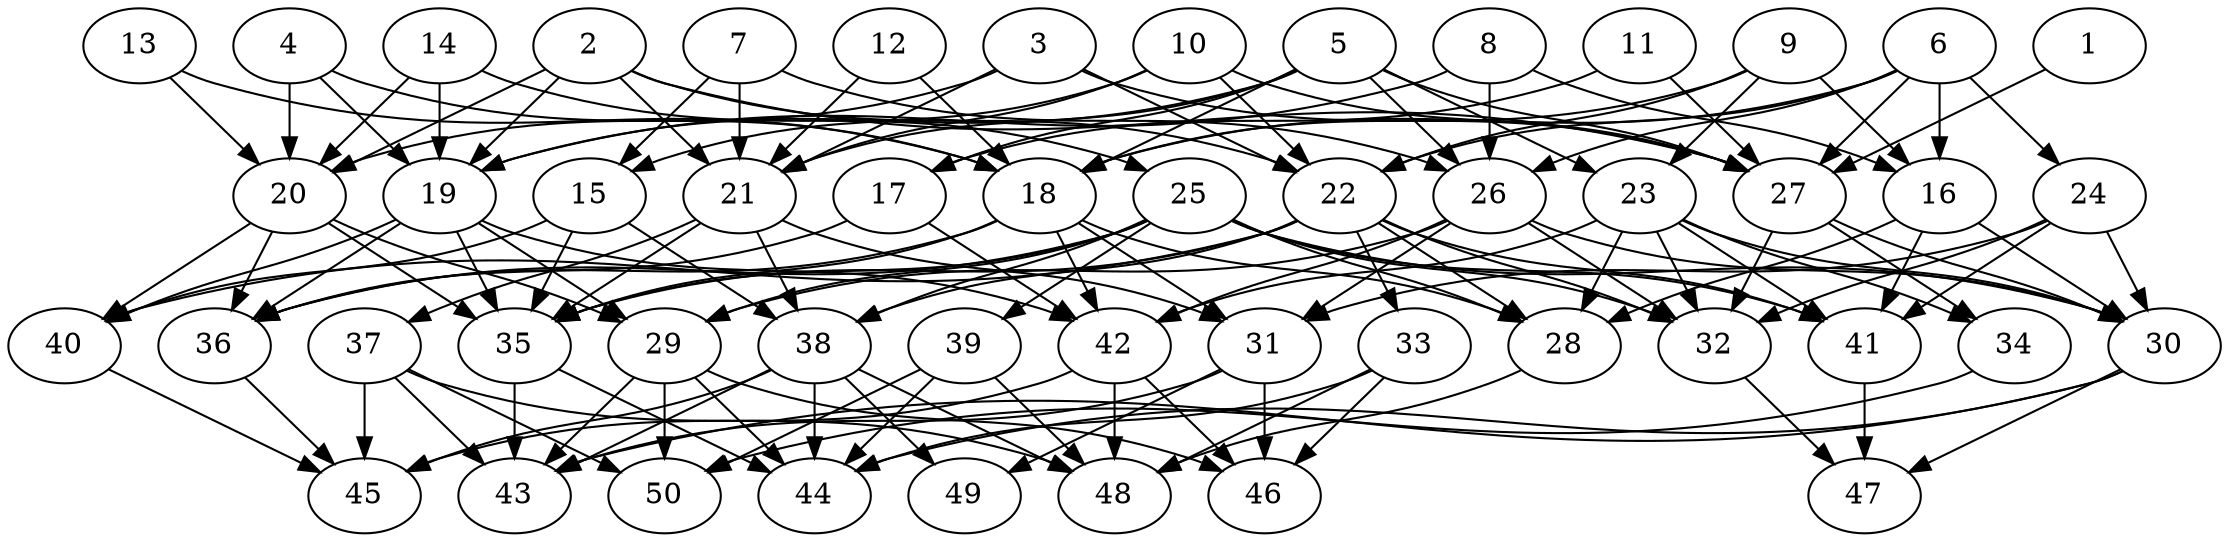 // DAG automatically generated by daggen at Thu Oct  3 14:07:57 2019
// ./daggen --dot -n 50 --ccr 0.4 --fat 0.7 --regular 0.9 --density 0.5 --mindata 5242880 --maxdata 52428800 
digraph G {
  1 [size="15485440", alpha="0.01", expect_size="6194176"] 
  1 -> 27 [size ="6194176"]
  2 [size="123320320", alpha="0.08", expect_size="49328128"] 
  2 -> 19 [size ="49328128"]
  2 -> 20 [size ="49328128"]
  2 -> 21 [size ="49328128"]
  2 -> 22 [size ="49328128"]
  2 -> 27 [size ="49328128"]
  3 [size="74536960", alpha="0.17", expect_size="29814784"] 
  3 -> 20 [size ="29814784"]
  3 -> 21 [size ="29814784"]
  3 -> 22 [size ="29814784"]
  3 -> 27 [size ="29814784"]
  4 [size="25999360", alpha="0.16", expect_size="10399744"] 
  4 -> 18 [size ="10399744"]
  4 -> 19 [size ="10399744"]
  4 -> 20 [size ="10399744"]
  5 [size="25021440", alpha="0.05", expect_size="10008576"] 
  5 -> 17 [size ="10008576"]
  5 -> 18 [size ="10008576"]
  5 -> 19 [size ="10008576"]
  5 -> 21 [size ="10008576"]
  5 -> 23 [size ="10008576"]
  5 -> 26 [size ="10008576"]
  5 -> 27 [size ="10008576"]
  6 [size="14218240", alpha="0.05", expect_size="5687296"] 
  6 -> 16 [size ="5687296"]
  6 -> 18 [size ="5687296"]
  6 -> 22 [size ="5687296"]
  6 -> 24 [size ="5687296"]
  6 -> 26 [size ="5687296"]
  6 -> 27 [size ="5687296"]
  7 [size="73889280", alpha="0.16", expect_size="29555712"] 
  7 -> 15 [size ="29555712"]
  7 -> 21 [size ="29555712"]
  7 -> 26 [size ="29555712"]
  8 [size="14031360", alpha="0.03", expect_size="5612544"] 
  8 -> 16 [size ="5612544"]
  8 -> 19 [size ="5612544"]
  8 -> 26 [size ="5612544"]
  9 [size="125017600", alpha="0.17", expect_size="50007040"] 
  9 -> 16 [size ="50007040"]
  9 -> 18 [size ="50007040"]
  9 -> 22 [size ="50007040"]
  9 -> 23 [size ="50007040"]
  10 [size="28285440", alpha="0.10", expect_size="11314176"] 
  10 -> 15 [size ="11314176"]
  10 -> 21 [size ="11314176"]
  10 -> 22 [size ="11314176"]
  10 -> 27 [size ="11314176"]
  11 [size="78602240", alpha="0.19", expect_size="31440896"] 
  11 -> 17 [size ="31440896"]
  11 -> 27 [size ="31440896"]
  12 [size="84339200", alpha="0.15", expect_size="33735680"] 
  12 -> 18 [size ="33735680"]
  12 -> 21 [size ="33735680"]
  13 [size="15833600", alpha="0.07", expect_size="6333440"] 
  13 -> 18 [size ="6333440"]
  13 -> 20 [size ="6333440"]
  14 [size="113756160", alpha="0.13", expect_size="45502464"] 
  14 -> 19 [size ="45502464"]
  14 -> 20 [size ="45502464"]
  14 -> 25 [size ="45502464"]
  15 [size="87810560", alpha="0.08", expect_size="35124224"] 
  15 -> 35 [size ="35124224"]
  15 -> 38 [size ="35124224"]
  15 -> 40 [size ="35124224"]
  16 [size="114501120", alpha="0.01", expect_size="45800448"] 
  16 -> 28 [size ="45800448"]
  16 -> 30 [size ="45800448"]
  16 -> 41 [size ="45800448"]
  17 [size="27612160", alpha="0.10", expect_size="11044864"] 
  17 -> 36 [size ="11044864"]
  17 -> 42 [size ="11044864"]
  18 [size="124538880", alpha="0.05", expect_size="49815552"] 
  18 -> 28 [size ="49815552"]
  18 -> 31 [size ="49815552"]
  18 -> 35 [size ="49815552"]
  18 -> 36 [size ="49815552"]
  18 -> 42 [size ="49815552"]
  19 [size="23495680", alpha="0.18", expect_size="9398272"] 
  19 -> 29 [size ="9398272"]
  19 -> 35 [size ="9398272"]
  19 -> 36 [size ="9398272"]
  19 -> 40 [size ="9398272"]
  19 -> 42 [size ="9398272"]
  20 [size="125962240", alpha="0.12", expect_size="50384896"] 
  20 -> 29 [size ="50384896"]
  20 -> 35 [size ="50384896"]
  20 -> 36 [size ="50384896"]
  20 -> 40 [size ="50384896"]
  21 [size="65984000", alpha="0.06", expect_size="26393600"] 
  21 -> 31 [size ="26393600"]
  21 -> 35 [size ="26393600"]
  21 -> 37 [size ="26393600"]
  21 -> 38 [size ="26393600"]
  22 [size="58291200", alpha="0.19", expect_size="23316480"] 
  22 -> 28 [size ="23316480"]
  22 -> 32 [size ="23316480"]
  22 -> 33 [size ="23316480"]
  22 -> 35 [size ="23316480"]
  22 -> 38 [size ="23316480"]
  22 -> 40 [size ="23316480"]
  22 -> 41 [size ="23316480"]
  23 [size="27553280", alpha="0.02", expect_size="11021312"] 
  23 -> 28 [size ="11021312"]
  23 -> 30 [size ="11021312"]
  23 -> 32 [size ="11021312"]
  23 -> 34 [size ="11021312"]
  23 -> 41 [size ="11021312"]
  23 -> 42 [size ="11021312"]
  24 [size="69818880", alpha="0.07", expect_size="27927552"] 
  24 -> 30 [size ="27927552"]
  24 -> 31 [size ="27927552"]
  24 -> 32 [size ="27927552"]
  24 -> 41 [size ="27927552"]
  25 [size="26060800", alpha="0.14", expect_size="10424320"] 
  25 -> 28 [size ="10424320"]
  25 -> 29 [size ="10424320"]
  25 -> 30 [size ="10424320"]
  25 -> 32 [size ="10424320"]
  25 -> 35 [size ="10424320"]
  25 -> 36 [size ="10424320"]
  25 -> 38 [size ="10424320"]
  25 -> 39 [size ="10424320"]
  25 -> 41 [size ="10424320"]
  26 [size="74472960", alpha="0.02", expect_size="29789184"] 
  26 -> 29 [size ="29789184"]
  26 -> 30 [size ="29789184"]
  26 -> 31 [size ="29789184"]
  26 -> 32 [size ="29789184"]
  26 -> 42 [size ="29789184"]
  27 [size="80389120", alpha="0.20", expect_size="32155648"] 
  27 -> 30 [size ="32155648"]
  27 -> 32 [size ="32155648"]
  27 -> 34 [size ="32155648"]
  28 [size="19627520", alpha="0.18", expect_size="7851008"] 
  28 -> 48 [size ="7851008"]
  29 [size="49922560", alpha="0.15", expect_size="19969024"] 
  29 -> 43 [size ="19969024"]
  29 -> 44 [size ="19969024"]
  29 -> 46 [size ="19969024"]
  29 -> 50 [size ="19969024"]
  30 [size="40110080", alpha="0.14", expect_size="16044032"] 
  30 -> 43 [size ="16044032"]
  30 -> 44 [size ="16044032"]
  30 -> 47 [size ="16044032"]
  31 [size="110622720", alpha="0.05", expect_size="44249088"] 
  31 -> 43 [size ="44249088"]
  31 -> 46 [size ="44249088"]
  31 -> 49 [size ="44249088"]
  32 [size="27906560", alpha="0.08", expect_size="11162624"] 
  32 -> 47 [size ="11162624"]
  33 [size="20144640", alpha="0.11", expect_size="8057856"] 
  33 -> 44 [size ="8057856"]
  33 -> 46 [size ="8057856"]
  33 -> 48 [size ="8057856"]
  34 [size="30796800", alpha="0.11", expect_size="12318720"] 
  34 -> 50 [size ="12318720"]
  35 [size="72760320", alpha="0.04", expect_size="29104128"] 
  35 -> 43 [size ="29104128"]
  35 -> 44 [size ="29104128"]
  36 [size="39984640", alpha="0.14", expect_size="15993856"] 
  36 -> 45 [size ="15993856"]
  37 [size="51545600", alpha="0.07", expect_size="20618240"] 
  37 -> 43 [size ="20618240"]
  37 -> 45 [size ="20618240"]
  37 -> 48 [size ="20618240"]
  37 -> 50 [size ="20618240"]
  38 [size="50260480", alpha="0.18", expect_size="20104192"] 
  38 -> 43 [size ="20104192"]
  38 -> 44 [size ="20104192"]
  38 -> 45 [size ="20104192"]
  38 -> 48 [size ="20104192"]
  38 -> 49 [size ="20104192"]
  39 [size="37058560", alpha="0.11", expect_size="14823424"] 
  39 -> 44 [size ="14823424"]
  39 -> 48 [size ="14823424"]
  39 -> 50 [size ="14823424"]
  40 [size="123847680", alpha="0.04", expect_size="49539072"] 
  40 -> 45 [size ="49539072"]
  41 [size="89881600", alpha="0.05", expect_size="35952640"] 
  41 -> 47 [size ="35952640"]
  42 [size="118620160", alpha="0.14", expect_size="47448064"] 
  42 -> 45 [size ="47448064"]
  42 -> 46 [size ="47448064"]
  42 -> 48 [size ="47448064"]
  43 [size="45365760", alpha="0.05", expect_size="18146304"] 
  44 [size="108774400", alpha="0.06", expect_size="43509760"] 
  45 [size="55608320", alpha="0.09", expect_size="22243328"] 
  46 [size="78530560", alpha="0.03", expect_size="31412224"] 
  47 [size="43010560", alpha="0.08", expect_size="17204224"] 
  48 [size="81515520", alpha="0.14", expect_size="32606208"] 
  49 [size="69552640", alpha="0.07", expect_size="27821056"] 
  50 [size="17507840", alpha="0.04", expect_size="7003136"] 
}
